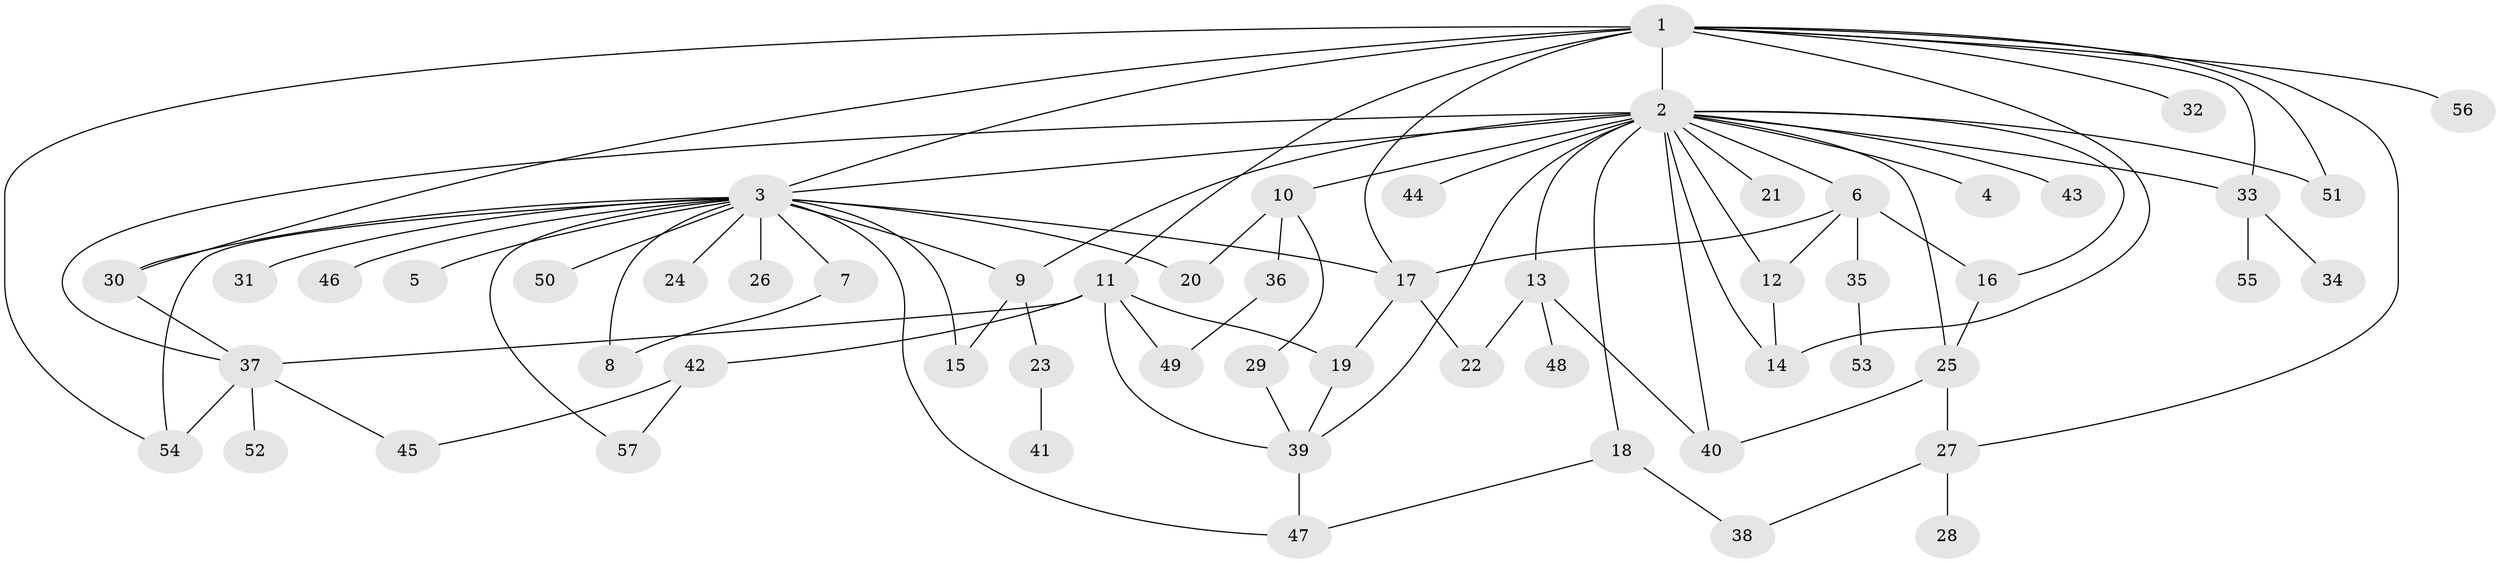 // original degree distribution, {3: 0.14912280701754385, 35: 0.008771929824561403, 22: 0.008771929824561403, 2: 0.21052631578947367, 1: 0.45614035087719296, 5: 0.05263157894736842, 8: 0.008771929824561403, 7: 0.008771929824561403, 4: 0.06140350877192982, 6: 0.02631578947368421, 9: 0.008771929824561403}
// Generated by graph-tools (version 1.1) at 2025/35/03/09/25 02:35:49]
// undirected, 57 vertices, 89 edges
graph export_dot {
graph [start="1"]
  node [color=gray90,style=filled];
  1;
  2;
  3;
  4;
  5;
  6;
  7;
  8;
  9;
  10;
  11;
  12;
  13;
  14;
  15;
  16;
  17;
  18;
  19;
  20;
  21;
  22;
  23;
  24;
  25;
  26;
  27;
  28;
  29;
  30;
  31;
  32;
  33;
  34;
  35;
  36;
  37;
  38;
  39;
  40;
  41;
  42;
  43;
  44;
  45;
  46;
  47;
  48;
  49;
  50;
  51;
  52;
  53;
  54;
  55;
  56;
  57;
  1 -- 2 [weight=12.0];
  1 -- 3 [weight=2.0];
  1 -- 11 [weight=1.0];
  1 -- 14 [weight=1.0];
  1 -- 17 [weight=1.0];
  1 -- 27 [weight=1.0];
  1 -- 30 [weight=1.0];
  1 -- 32 [weight=1.0];
  1 -- 33 [weight=1.0];
  1 -- 51 [weight=1.0];
  1 -- 54 [weight=1.0];
  1 -- 56 [weight=1.0];
  2 -- 3 [weight=1.0];
  2 -- 4 [weight=1.0];
  2 -- 6 [weight=1.0];
  2 -- 9 [weight=1.0];
  2 -- 10 [weight=1.0];
  2 -- 12 [weight=1.0];
  2 -- 13 [weight=1.0];
  2 -- 14 [weight=1.0];
  2 -- 16 [weight=1.0];
  2 -- 18 [weight=1.0];
  2 -- 21 [weight=1.0];
  2 -- 25 [weight=1.0];
  2 -- 33 [weight=1.0];
  2 -- 37 [weight=1.0];
  2 -- 39 [weight=1.0];
  2 -- 40 [weight=1.0];
  2 -- 43 [weight=1.0];
  2 -- 44 [weight=1.0];
  2 -- 51 [weight=1.0];
  3 -- 5 [weight=1.0];
  3 -- 7 [weight=1.0];
  3 -- 8 [weight=1.0];
  3 -- 9 [weight=1.0];
  3 -- 15 [weight=1.0];
  3 -- 17 [weight=1.0];
  3 -- 20 [weight=1.0];
  3 -- 24 [weight=1.0];
  3 -- 26 [weight=1.0];
  3 -- 30 [weight=1.0];
  3 -- 31 [weight=1.0];
  3 -- 46 [weight=1.0];
  3 -- 47 [weight=1.0];
  3 -- 50 [weight=1.0];
  3 -- 54 [weight=1.0];
  3 -- 57 [weight=1.0];
  6 -- 12 [weight=1.0];
  6 -- 16 [weight=1.0];
  6 -- 17 [weight=1.0];
  6 -- 35 [weight=1.0];
  7 -- 8 [weight=1.0];
  9 -- 15 [weight=4.0];
  9 -- 23 [weight=1.0];
  10 -- 20 [weight=1.0];
  10 -- 29 [weight=1.0];
  10 -- 36 [weight=1.0];
  11 -- 19 [weight=1.0];
  11 -- 37 [weight=1.0];
  11 -- 39 [weight=1.0];
  11 -- 42 [weight=1.0];
  11 -- 49 [weight=1.0];
  12 -- 14 [weight=1.0];
  13 -- 22 [weight=1.0];
  13 -- 40 [weight=1.0];
  13 -- 48 [weight=1.0];
  16 -- 25 [weight=1.0];
  17 -- 19 [weight=1.0];
  17 -- 22 [weight=3.0];
  18 -- 38 [weight=1.0];
  18 -- 47 [weight=1.0];
  19 -- 39 [weight=1.0];
  23 -- 41 [weight=1.0];
  25 -- 27 [weight=1.0];
  25 -- 40 [weight=1.0];
  27 -- 28 [weight=1.0];
  27 -- 38 [weight=1.0];
  29 -- 39 [weight=1.0];
  30 -- 37 [weight=1.0];
  33 -- 34 [weight=1.0];
  33 -- 55 [weight=1.0];
  35 -- 53 [weight=1.0];
  36 -- 49 [weight=1.0];
  37 -- 45 [weight=1.0];
  37 -- 52 [weight=1.0];
  37 -- 54 [weight=1.0];
  39 -- 47 [weight=1.0];
  42 -- 45 [weight=1.0];
  42 -- 57 [weight=1.0];
}
